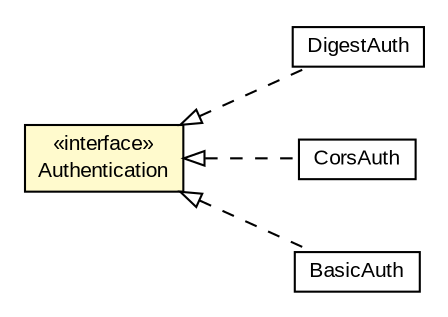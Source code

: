 #!/usr/local/bin/dot
#
# Class diagram 
# Generated by UMLGraph version R5_6-24-gf6e263 (http://www.umlgraph.org/)
#

digraph G {
	edge [fontname="arial",fontsize=10,labelfontname="arial",labelfontsize=10];
	node [fontname="arial",fontsize=10,shape=plaintext];
	nodesep=0.25;
	ranksep=0.5;
	rankdir=LR;
	// io.reinert.requestor.auth.DigestAuth
	c2108 [label=<<table title="io.reinert.requestor.auth.DigestAuth" border="0" cellborder="1" cellspacing="0" cellpadding="2" port="p" href="./DigestAuth.html">
		<tr><td><table border="0" cellspacing="0" cellpadding="1">
<tr><td align="center" balign="center"> DigestAuth </td></tr>
		</table></td></tr>
		</table>>, URL="./DigestAuth.html", fontname="arial", fontcolor="black", fontsize=10.0];
	// io.reinert.requestor.auth.CorsAuth
	c2109 [label=<<table title="io.reinert.requestor.auth.CorsAuth" border="0" cellborder="1" cellspacing="0" cellpadding="2" port="p" href="./CorsAuth.html">
		<tr><td><table border="0" cellspacing="0" cellpadding="1">
<tr><td align="center" balign="center"> CorsAuth </td></tr>
		</table></td></tr>
		</table>>, URL="./CorsAuth.html", fontname="arial", fontcolor="black", fontsize=10.0];
	// io.reinert.requestor.auth.BasicAuth
	c2110 [label=<<table title="io.reinert.requestor.auth.BasicAuth" border="0" cellborder="1" cellspacing="0" cellpadding="2" port="p" href="./BasicAuth.html">
		<tr><td><table border="0" cellspacing="0" cellpadding="1">
<tr><td align="center" balign="center"> BasicAuth </td></tr>
		</table></td></tr>
		</table>>, URL="./BasicAuth.html", fontname="arial", fontcolor="black", fontsize=10.0];
	// io.reinert.requestor.auth.Authentication
	c2112 [label=<<table title="io.reinert.requestor.auth.Authentication" border="0" cellborder="1" cellspacing="0" cellpadding="2" port="p" bgcolor="lemonChiffon" href="./Authentication.html">
		<tr><td><table border="0" cellspacing="0" cellpadding="1">
<tr><td align="center" balign="center"> &#171;interface&#187; </td></tr>
<tr><td align="center" balign="center"> Authentication </td></tr>
		</table></td></tr>
		</table>>, URL="./Authentication.html", fontname="arial", fontcolor="black", fontsize=10.0];
	//io.reinert.requestor.auth.DigestAuth implements io.reinert.requestor.auth.Authentication
	c2112:p -> c2108:p [dir=back,arrowtail=empty,style=dashed];
	//io.reinert.requestor.auth.CorsAuth implements io.reinert.requestor.auth.Authentication
	c2112:p -> c2109:p [dir=back,arrowtail=empty,style=dashed];
	//io.reinert.requestor.auth.BasicAuth implements io.reinert.requestor.auth.Authentication
	c2112:p -> c2110:p [dir=back,arrowtail=empty,style=dashed];
}

